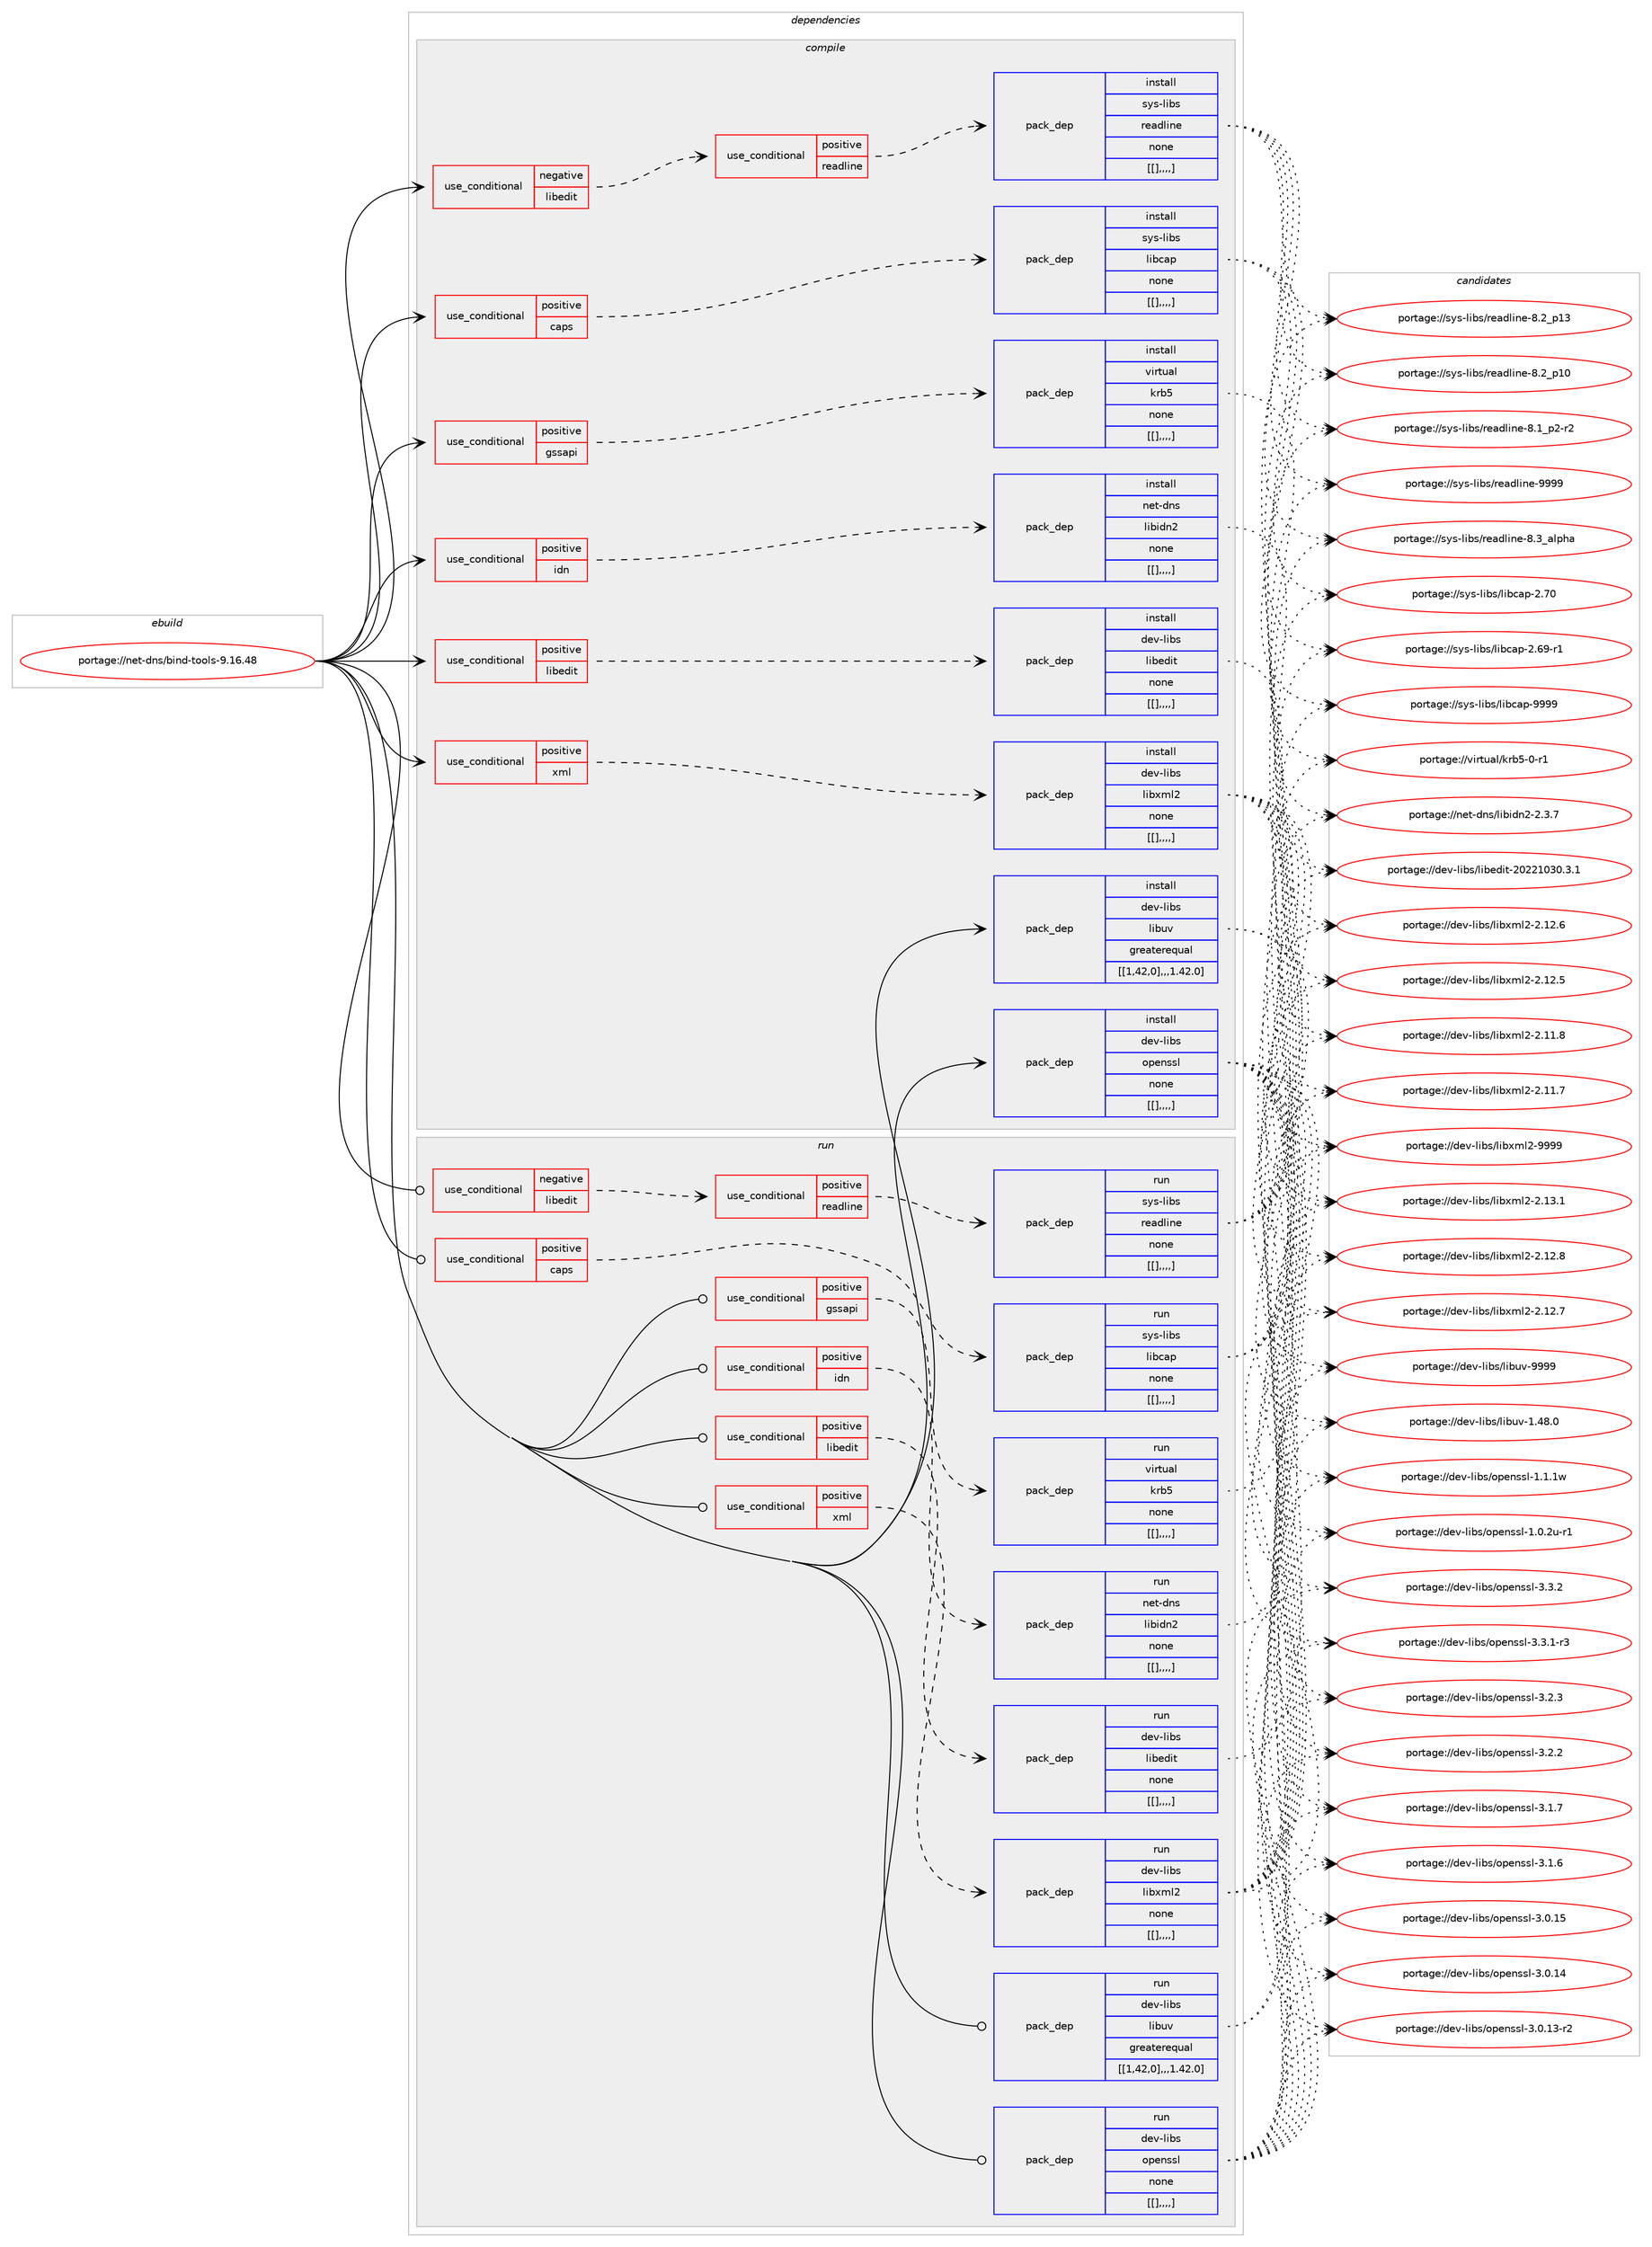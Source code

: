 digraph prolog {

# *************
# Graph options
# *************

newrank=true;
concentrate=true;
compound=true;
graph [rankdir=LR,fontname=Helvetica,fontsize=10,ranksep=1.5];#, ranksep=2.5, nodesep=0.2];
edge  [arrowhead=vee];
node  [fontname=Helvetica,fontsize=10];

# **********
# The ebuild
# **********

subgraph cluster_leftcol {
color=gray;
label=<<i>ebuild</i>>;
id [label="portage://net-dns/bind-tools-9.16.48", color=red, width=4, href="../net-dns/bind-tools-9.16.48.svg"];
}

# ****************
# The dependencies
# ****************

subgraph cluster_midcol {
color=gray;
label=<<i>dependencies</i>>;
subgraph cluster_compile {
fillcolor="#eeeeee";
style=filled;
label=<<i>compile</i>>;
subgraph cond998 {
dependency2409 [label=<<TABLE BORDER="0" CELLBORDER="1" CELLSPACING="0" CELLPADDING="4"><TR><TD ROWSPAN="3" CELLPADDING="10">use_conditional</TD></TR><TR><TD>negative</TD></TR><TR><TD>libedit</TD></TR></TABLE>>, shape=none, color=red];
subgraph cond999 {
dependency2410 [label=<<TABLE BORDER="0" CELLBORDER="1" CELLSPACING="0" CELLPADDING="4"><TR><TD ROWSPAN="3" CELLPADDING="10">use_conditional</TD></TR><TR><TD>positive</TD></TR><TR><TD>readline</TD></TR></TABLE>>, shape=none, color=red];
subgraph pack1410 {
dependency2411 [label=<<TABLE BORDER="0" CELLBORDER="1" CELLSPACING="0" CELLPADDING="4" WIDTH="220"><TR><TD ROWSPAN="6" CELLPADDING="30">pack_dep</TD></TR><TR><TD WIDTH="110">install</TD></TR><TR><TD>sys-libs</TD></TR><TR><TD>readline</TD></TR><TR><TD>none</TD></TR><TR><TD>[[],,,,]</TD></TR></TABLE>>, shape=none, color=blue];
}
dependency2410:e -> dependency2411:w [weight=20,style="dashed",arrowhead="vee"];
}
dependency2409:e -> dependency2410:w [weight=20,style="dashed",arrowhead="vee"];
}
id:e -> dependency2409:w [weight=20,style="solid",arrowhead="vee"];
subgraph cond1000 {
dependency2412 [label=<<TABLE BORDER="0" CELLBORDER="1" CELLSPACING="0" CELLPADDING="4"><TR><TD ROWSPAN="3" CELLPADDING="10">use_conditional</TD></TR><TR><TD>positive</TD></TR><TR><TD>caps</TD></TR></TABLE>>, shape=none, color=red];
subgraph pack1411 {
dependency2413 [label=<<TABLE BORDER="0" CELLBORDER="1" CELLSPACING="0" CELLPADDING="4" WIDTH="220"><TR><TD ROWSPAN="6" CELLPADDING="30">pack_dep</TD></TR><TR><TD WIDTH="110">install</TD></TR><TR><TD>sys-libs</TD></TR><TR><TD>libcap</TD></TR><TR><TD>none</TD></TR><TR><TD>[[],,,,]</TD></TR></TABLE>>, shape=none, color=blue];
}
dependency2412:e -> dependency2413:w [weight=20,style="dashed",arrowhead="vee"];
}
id:e -> dependency2412:w [weight=20,style="solid",arrowhead="vee"];
subgraph cond1001 {
dependency2414 [label=<<TABLE BORDER="0" CELLBORDER="1" CELLSPACING="0" CELLPADDING="4"><TR><TD ROWSPAN="3" CELLPADDING="10">use_conditional</TD></TR><TR><TD>positive</TD></TR><TR><TD>gssapi</TD></TR></TABLE>>, shape=none, color=red];
subgraph pack1412 {
dependency2415 [label=<<TABLE BORDER="0" CELLBORDER="1" CELLSPACING="0" CELLPADDING="4" WIDTH="220"><TR><TD ROWSPAN="6" CELLPADDING="30">pack_dep</TD></TR><TR><TD WIDTH="110">install</TD></TR><TR><TD>virtual</TD></TR><TR><TD>krb5</TD></TR><TR><TD>none</TD></TR><TR><TD>[[],,,,]</TD></TR></TABLE>>, shape=none, color=blue];
}
dependency2414:e -> dependency2415:w [weight=20,style="dashed",arrowhead="vee"];
}
id:e -> dependency2414:w [weight=20,style="solid",arrowhead="vee"];
subgraph cond1002 {
dependency2416 [label=<<TABLE BORDER="0" CELLBORDER="1" CELLSPACING="0" CELLPADDING="4"><TR><TD ROWSPAN="3" CELLPADDING="10">use_conditional</TD></TR><TR><TD>positive</TD></TR><TR><TD>idn</TD></TR></TABLE>>, shape=none, color=red];
subgraph pack1413 {
dependency2417 [label=<<TABLE BORDER="0" CELLBORDER="1" CELLSPACING="0" CELLPADDING="4" WIDTH="220"><TR><TD ROWSPAN="6" CELLPADDING="30">pack_dep</TD></TR><TR><TD WIDTH="110">install</TD></TR><TR><TD>net-dns</TD></TR><TR><TD>libidn2</TD></TR><TR><TD>none</TD></TR><TR><TD>[[],,,,]</TD></TR></TABLE>>, shape=none, color=blue];
}
dependency2416:e -> dependency2417:w [weight=20,style="dashed",arrowhead="vee"];
}
id:e -> dependency2416:w [weight=20,style="solid",arrowhead="vee"];
subgraph cond1003 {
dependency2418 [label=<<TABLE BORDER="0" CELLBORDER="1" CELLSPACING="0" CELLPADDING="4"><TR><TD ROWSPAN="3" CELLPADDING="10">use_conditional</TD></TR><TR><TD>positive</TD></TR><TR><TD>libedit</TD></TR></TABLE>>, shape=none, color=red];
subgraph pack1414 {
dependency2419 [label=<<TABLE BORDER="0" CELLBORDER="1" CELLSPACING="0" CELLPADDING="4" WIDTH="220"><TR><TD ROWSPAN="6" CELLPADDING="30">pack_dep</TD></TR><TR><TD WIDTH="110">install</TD></TR><TR><TD>dev-libs</TD></TR><TR><TD>libedit</TD></TR><TR><TD>none</TD></TR><TR><TD>[[],,,,]</TD></TR></TABLE>>, shape=none, color=blue];
}
dependency2418:e -> dependency2419:w [weight=20,style="dashed",arrowhead="vee"];
}
id:e -> dependency2418:w [weight=20,style="solid",arrowhead="vee"];
subgraph cond1004 {
dependency2420 [label=<<TABLE BORDER="0" CELLBORDER="1" CELLSPACING="0" CELLPADDING="4"><TR><TD ROWSPAN="3" CELLPADDING="10">use_conditional</TD></TR><TR><TD>positive</TD></TR><TR><TD>xml</TD></TR></TABLE>>, shape=none, color=red];
subgraph pack1415 {
dependency2421 [label=<<TABLE BORDER="0" CELLBORDER="1" CELLSPACING="0" CELLPADDING="4" WIDTH="220"><TR><TD ROWSPAN="6" CELLPADDING="30">pack_dep</TD></TR><TR><TD WIDTH="110">install</TD></TR><TR><TD>dev-libs</TD></TR><TR><TD>libxml2</TD></TR><TR><TD>none</TD></TR><TR><TD>[[],,,,]</TD></TR></TABLE>>, shape=none, color=blue];
}
dependency2420:e -> dependency2421:w [weight=20,style="dashed",arrowhead="vee"];
}
id:e -> dependency2420:w [weight=20,style="solid",arrowhead="vee"];
subgraph pack1416 {
dependency2422 [label=<<TABLE BORDER="0" CELLBORDER="1" CELLSPACING="0" CELLPADDING="4" WIDTH="220"><TR><TD ROWSPAN="6" CELLPADDING="30">pack_dep</TD></TR><TR><TD WIDTH="110">install</TD></TR><TR><TD>dev-libs</TD></TR><TR><TD>libuv</TD></TR><TR><TD>greaterequal</TD></TR><TR><TD>[[1,42,0],,,1.42.0]</TD></TR></TABLE>>, shape=none, color=blue];
}
id:e -> dependency2422:w [weight=20,style="solid",arrowhead="vee"];
subgraph pack1417 {
dependency2423 [label=<<TABLE BORDER="0" CELLBORDER="1" CELLSPACING="0" CELLPADDING="4" WIDTH="220"><TR><TD ROWSPAN="6" CELLPADDING="30">pack_dep</TD></TR><TR><TD WIDTH="110">install</TD></TR><TR><TD>dev-libs</TD></TR><TR><TD>openssl</TD></TR><TR><TD>none</TD></TR><TR><TD>[[],,,,]</TD></TR></TABLE>>, shape=none, color=blue];
}
id:e -> dependency2423:w [weight=20,style="solid",arrowhead="vee"];
}
subgraph cluster_compileandrun {
fillcolor="#eeeeee";
style=filled;
label=<<i>compile and run</i>>;
}
subgraph cluster_run {
fillcolor="#eeeeee";
style=filled;
label=<<i>run</i>>;
subgraph cond1005 {
dependency2424 [label=<<TABLE BORDER="0" CELLBORDER="1" CELLSPACING="0" CELLPADDING="4"><TR><TD ROWSPAN="3" CELLPADDING="10">use_conditional</TD></TR><TR><TD>negative</TD></TR><TR><TD>libedit</TD></TR></TABLE>>, shape=none, color=red];
subgraph cond1006 {
dependency2425 [label=<<TABLE BORDER="0" CELLBORDER="1" CELLSPACING="0" CELLPADDING="4"><TR><TD ROWSPAN="3" CELLPADDING="10">use_conditional</TD></TR><TR><TD>positive</TD></TR><TR><TD>readline</TD></TR></TABLE>>, shape=none, color=red];
subgraph pack1418 {
dependency2426 [label=<<TABLE BORDER="0" CELLBORDER="1" CELLSPACING="0" CELLPADDING="4" WIDTH="220"><TR><TD ROWSPAN="6" CELLPADDING="30">pack_dep</TD></TR><TR><TD WIDTH="110">run</TD></TR><TR><TD>sys-libs</TD></TR><TR><TD>readline</TD></TR><TR><TD>none</TD></TR><TR><TD>[[],,,,]</TD></TR></TABLE>>, shape=none, color=blue];
}
dependency2425:e -> dependency2426:w [weight=20,style="dashed",arrowhead="vee"];
}
dependency2424:e -> dependency2425:w [weight=20,style="dashed",arrowhead="vee"];
}
id:e -> dependency2424:w [weight=20,style="solid",arrowhead="odot"];
subgraph cond1007 {
dependency2427 [label=<<TABLE BORDER="0" CELLBORDER="1" CELLSPACING="0" CELLPADDING="4"><TR><TD ROWSPAN="3" CELLPADDING="10">use_conditional</TD></TR><TR><TD>positive</TD></TR><TR><TD>caps</TD></TR></TABLE>>, shape=none, color=red];
subgraph pack1419 {
dependency2428 [label=<<TABLE BORDER="0" CELLBORDER="1" CELLSPACING="0" CELLPADDING="4" WIDTH="220"><TR><TD ROWSPAN="6" CELLPADDING="30">pack_dep</TD></TR><TR><TD WIDTH="110">run</TD></TR><TR><TD>sys-libs</TD></TR><TR><TD>libcap</TD></TR><TR><TD>none</TD></TR><TR><TD>[[],,,,]</TD></TR></TABLE>>, shape=none, color=blue];
}
dependency2427:e -> dependency2428:w [weight=20,style="dashed",arrowhead="vee"];
}
id:e -> dependency2427:w [weight=20,style="solid",arrowhead="odot"];
subgraph cond1008 {
dependency2429 [label=<<TABLE BORDER="0" CELLBORDER="1" CELLSPACING="0" CELLPADDING="4"><TR><TD ROWSPAN="3" CELLPADDING="10">use_conditional</TD></TR><TR><TD>positive</TD></TR><TR><TD>gssapi</TD></TR></TABLE>>, shape=none, color=red];
subgraph pack1420 {
dependency2430 [label=<<TABLE BORDER="0" CELLBORDER="1" CELLSPACING="0" CELLPADDING="4" WIDTH="220"><TR><TD ROWSPAN="6" CELLPADDING="30">pack_dep</TD></TR><TR><TD WIDTH="110">run</TD></TR><TR><TD>virtual</TD></TR><TR><TD>krb5</TD></TR><TR><TD>none</TD></TR><TR><TD>[[],,,,]</TD></TR></TABLE>>, shape=none, color=blue];
}
dependency2429:e -> dependency2430:w [weight=20,style="dashed",arrowhead="vee"];
}
id:e -> dependency2429:w [weight=20,style="solid",arrowhead="odot"];
subgraph cond1009 {
dependency2431 [label=<<TABLE BORDER="0" CELLBORDER="1" CELLSPACING="0" CELLPADDING="4"><TR><TD ROWSPAN="3" CELLPADDING="10">use_conditional</TD></TR><TR><TD>positive</TD></TR><TR><TD>idn</TD></TR></TABLE>>, shape=none, color=red];
subgraph pack1421 {
dependency2432 [label=<<TABLE BORDER="0" CELLBORDER="1" CELLSPACING="0" CELLPADDING="4" WIDTH="220"><TR><TD ROWSPAN="6" CELLPADDING="30">pack_dep</TD></TR><TR><TD WIDTH="110">run</TD></TR><TR><TD>net-dns</TD></TR><TR><TD>libidn2</TD></TR><TR><TD>none</TD></TR><TR><TD>[[],,,,]</TD></TR></TABLE>>, shape=none, color=blue];
}
dependency2431:e -> dependency2432:w [weight=20,style="dashed",arrowhead="vee"];
}
id:e -> dependency2431:w [weight=20,style="solid",arrowhead="odot"];
subgraph cond1010 {
dependency2433 [label=<<TABLE BORDER="0" CELLBORDER="1" CELLSPACING="0" CELLPADDING="4"><TR><TD ROWSPAN="3" CELLPADDING="10">use_conditional</TD></TR><TR><TD>positive</TD></TR><TR><TD>libedit</TD></TR></TABLE>>, shape=none, color=red];
subgraph pack1422 {
dependency2434 [label=<<TABLE BORDER="0" CELLBORDER="1" CELLSPACING="0" CELLPADDING="4" WIDTH="220"><TR><TD ROWSPAN="6" CELLPADDING="30">pack_dep</TD></TR><TR><TD WIDTH="110">run</TD></TR><TR><TD>dev-libs</TD></TR><TR><TD>libedit</TD></TR><TR><TD>none</TD></TR><TR><TD>[[],,,,]</TD></TR></TABLE>>, shape=none, color=blue];
}
dependency2433:e -> dependency2434:w [weight=20,style="dashed",arrowhead="vee"];
}
id:e -> dependency2433:w [weight=20,style="solid",arrowhead="odot"];
subgraph cond1011 {
dependency2435 [label=<<TABLE BORDER="0" CELLBORDER="1" CELLSPACING="0" CELLPADDING="4"><TR><TD ROWSPAN="3" CELLPADDING="10">use_conditional</TD></TR><TR><TD>positive</TD></TR><TR><TD>xml</TD></TR></TABLE>>, shape=none, color=red];
subgraph pack1423 {
dependency2436 [label=<<TABLE BORDER="0" CELLBORDER="1" CELLSPACING="0" CELLPADDING="4" WIDTH="220"><TR><TD ROWSPAN="6" CELLPADDING="30">pack_dep</TD></TR><TR><TD WIDTH="110">run</TD></TR><TR><TD>dev-libs</TD></TR><TR><TD>libxml2</TD></TR><TR><TD>none</TD></TR><TR><TD>[[],,,,]</TD></TR></TABLE>>, shape=none, color=blue];
}
dependency2435:e -> dependency2436:w [weight=20,style="dashed",arrowhead="vee"];
}
id:e -> dependency2435:w [weight=20,style="solid",arrowhead="odot"];
subgraph pack1424 {
dependency2437 [label=<<TABLE BORDER="0" CELLBORDER="1" CELLSPACING="0" CELLPADDING="4" WIDTH="220"><TR><TD ROWSPAN="6" CELLPADDING="30">pack_dep</TD></TR><TR><TD WIDTH="110">run</TD></TR><TR><TD>dev-libs</TD></TR><TR><TD>libuv</TD></TR><TR><TD>greaterequal</TD></TR><TR><TD>[[1,42,0],,,1.42.0]</TD></TR></TABLE>>, shape=none, color=blue];
}
id:e -> dependency2437:w [weight=20,style="solid",arrowhead="odot"];
subgraph pack1425 {
dependency2438 [label=<<TABLE BORDER="0" CELLBORDER="1" CELLSPACING="0" CELLPADDING="4" WIDTH="220"><TR><TD ROWSPAN="6" CELLPADDING="30">pack_dep</TD></TR><TR><TD WIDTH="110">run</TD></TR><TR><TD>dev-libs</TD></TR><TR><TD>openssl</TD></TR><TR><TD>none</TD></TR><TR><TD>[[],,,,]</TD></TR></TABLE>>, shape=none, color=blue];
}
id:e -> dependency2438:w [weight=20,style="solid",arrowhead="odot"];
}
}

# **************
# The candidates
# **************

subgraph cluster_choices {
rank=same;
color=gray;
label=<<i>candidates</i>>;

subgraph choice1410 {
color=black;
nodesep=1;
choice115121115451081059811547114101971001081051101014557575757 [label="portage://sys-libs/readline-9999", color=red, width=4,href="../sys-libs/readline-9999.svg"];
choice1151211154510810598115471141019710010810511010145564651959710811210497 [label="portage://sys-libs/readline-8.3_alpha", color=red, width=4,href="../sys-libs/readline-8.3_alpha.svg"];
choice1151211154510810598115471141019710010810511010145564650951124951 [label="portage://sys-libs/readline-8.2_p13", color=red, width=4,href="../sys-libs/readline-8.2_p13.svg"];
choice1151211154510810598115471141019710010810511010145564650951124948 [label="portage://sys-libs/readline-8.2_p10", color=red, width=4,href="../sys-libs/readline-8.2_p10.svg"];
choice115121115451081059811547114101971001081051101014556464995112504511450 [label="portage://sys-libs/readline-8.1_p2-r2", color=red, width=4,href="../sys-libs/readline-8.1_p2-r2.svg"];
dependency2411:e -> choice115121115451081059811547114101971001081051101014557575757:w [style=dotted,weight="100"];
dependency2411:e -> choice1151211154510810598115471141019710010810511010145564651959710811210497:w [style=dotted,weight="100"];
dependency2411:e -> choice1151211154510810598115471141019710010810511010145564650951124951:w [style=dotted,weight="100"];
dependency2411:e -> choice1151211154510810598115471141019710010810511010145564650951124948:w [style=dotted,weight="100"];
dependency2411:e -> choice115121115451081059811547114101971001081051101014556464995112504511450:w [style=dotted,weight="100"];
}
subgraph choice1411 {
color=black;
nodesep=1;
choice1151211154510810598115471081059899971124557575757 [label="portage://sys-libs/libcap-9999", color=red, width=4,href="../sys-libs/libcap-9999.svg"];
choice1151211154510810598115471081059899971124550465548 [label="portage://sys-libs/libcap-2.70", color=red, width=4,href="../sys-libs/libcap-2.70.svg"];
choice11512111545108105981154710810598999711245504654574511449 [label="portage://sys-libs/libcap-2.69-r1", color=red, width=4,href="../sys-libs/libcap-2.69-r1.svg"];
dependency2413:e -> choice1151211154510810598115471081059899971124557575757:w [style=dotted,weight="100"];
dependency2413:e -> choice1151211154510810598115471081059899971124550465548:w [style=dotted,weight="100"];
dependency2413:e -> choice11512111545108105981154710810598999711245504654574511449:w [style=dotted,weight="100"];
}
subgraph choice1412 {
color=black;
nodesep=1;
choice1181051141161179710847107114985345484511449 [label="portage://virtual/krb5-0-r1", color=red, width=4,href="../virtual/krb5-0-r1.svg"];
dependency2415:e -> choice1181051141161179710847107114985345484511449:w [style=dotted,weight="100"];
}
subgraph choice1413 {
color=black;
nodesep=1;
choice11010111645100110115471081059810510011050455046514655 [label="portage://net-dns/libidn2-2.3.7", color=red, width=4,href="../net-dns/libidn2-2.3.7.svg"];
dependency2417:e -> choice11010111645100110115471081059810510011050455046514655:w [style=dotted,weight="100"];
}
subgraph choice1414 {
color=black;
nodesep=1;
choice1001011184510810598115471081059810110010511645504850504948514846514649 [label="portage://dev-libs/libedit-20221030.3.1", color=red, width=4,href="../dev-libs/libedit-20221030.3.1.svg"];
dependency2419:e -> choice1001011184510810598115471081059810110010511645504850504948514846514649:w [style=dotted,weight="100"];
}
subgraph choice1415 {
color=black;
nodesep=1;
choice10010111845108105981154710810598120109108504557575757 [label="portage://dev-libs/libxml2-9999", color=red, width=4,href="../dev-libs/libxml2-9999.svg"];
choice100101118451081059811547108105981201091085045504649514649 [label="portage://dev-libs/libxml2-2.13.1", color=red, width=4,href="../dev-libs/libxml2-2.13.1.svg"];
choice100101118451081059811547108105981201091085045504649504656 [label="portage://dev-libs/libxml2-2.12.8", color=red, width=4,href="../dev-libs/libxml2-2.12.8.svg"];
choice100101118451081059811547108105981201091085045504649504655 [label="portage://dev-libs/libxml2-2.12.7", color=red, width=4,href="../dev-libs/libxml2-2.12.7.svg"];
choice100101118451081059811547108105981201091085045504649504654 [label="portage://dev-libs/libxml2-2.12.6", color=red, width=4,href="../dev-libs/libxml2-2.12.6.svg"];
choice100101118451081059811547108105981201091085045504649504653 [label="portage://dev-libs/libxml2-2.12.5", color=red, width=4,href="../dev-libs/libxml2-2.12.5.svg"];
choice100101118451081059811547108105981201091085045504649494656 [label="portage://dev-libs/libxml2-2.11.8", color=red, width=4,href="../dev-libs/libxml2-2.11.8.svg"];
choice100101118451081059811547108105981201091085045504649494655 [label="portage://dev-libs/libxml2-2.11.7", color=red, width=4,href="../dev-libs/libxml2-2.11.7.svg"];
dependency2421:e -> choice10010111845108105981154710810598120109108504557575757:w [style=dotted,weight="100"];
dependency2421:e -> choice100101118451081059811547108105981201091085045504649514649:w [style=dotted,weight="100"];
dependency2421:e -> choice100101118451081059811547108105981201091085045504649504656:w [style=dotted,weight="100"];
dependency2421:e -> choice100101118451081059811547108105981201091085045504649504655:w [style=dotted,weight="100"];
dependency2421:e -> choice100101118451081059811547108105981201091085045504649504654:w [style=dotted,weight="100"];
dependency2421:e -> choice100101118451081059811547108105981201091085045504649504653:w [style=dotted,weight="100"];
dependency2421:e -> choice100101118451081059811547108105981201091085045504649494656:w [style=dotted,weight="100"];
dependency2421:e -> choice100101118451081059811547108105981201091085045504649494655:w [style=dotted,weight="100"];
}
subgraph choice1416 {
color=black;
nodesep=1;
choice100101118451081059811547108105981171184557575757 [label="portage://dev-libs/libuv-9999", color=red, width=4,href="../dev-libs/libuv-9999.svg"];
choice1001011184510810598115471081059811711845494652564648 [label="portage://dev-libs/libuv-1.48.0", color=red, width=4,href="../dev-libs/libuv-1.48.0.svg"];
dependency2422:e -> choice100101118451081059811547108105981171184557575757:w [style=dotted,weight="100"];
dependency2422:e -> choice1001011184510810598115471081059811711845494652564648:w [style=dotted,weight="100"];
}
subgraph choice1417 {
color=black;
nodesep=1;
choice100101118451081059811547111112101110115115108455146514650 [label="portage://dev-libs/openssl-3.3.2", color=red, width=4,href="../dev-libs/openssl-3.3.2.svg"];
choice1001011184510810598115471111121011101151151084551465146494511451 [label="portage://dev-libs/openssl-3.3.1-r3", color=red, width=4,href="../dev-libs/openssl-3.3.1-r3.svg"];
choice100101118451081059811547111112101110115115108455146504651 [label="portage://dev-libs/openssl-3.2.3", color=red, width=4,href="../dev-libs/openssl-3.2.3.svg"];
choice100101118451081059811547111112101110115115108455146504650 [label="portage://dev-libs/openssl-3.2.2", color=red, width=4,href="../dev-libs/openssl-3.2.2.svg"];
choice100101118451081059811547111112101110115115108455146494655 [label="portage://dev-libs/openssl-3.1.7", color=red, width=4,href="../dev-libs/openssl-3.1.7.svg"];
choice100101118451081059811547111112101110115115108455146494654 [label="portage://dev-libs/openssl-3.1.6", color=red, width=4,href="../dev-libs/openssl-3.1.6.svg"];
choice10010111845108105981154711111210111011511510845514648464953 [label="portage://dev-libs/openssl-3.0.15", color=red, width=4,href="../dev-libs/openssl-3.0.15.svg"];
choice10010111845108105981154711111210111011511510845514648464952 [label="portage://dev-libs/openssl-3.0.14", color=red, width=4,href="../dev-libs/openssl-3.0.14.svg"];
choice100101118451081059811547111112101110115115108455146484649514511450 [label="portage://dev-libs/openssl-3.0.13-r2", color=red, width=4,href="../dev-libs/openssl-3.0.13-r2.svg"];
choice100101118451081059811547111112101110115115108454946494649119 [label="portage://dev-libs/openssl-1.1.1w", color=red, width=4,href="../dev-libs/openssl-1.1.1w.svg"];
choice1001011184510810598115471111121011101151151084549464846501174511449 [label="portage://dev-libs/openssl-1.0.2u-r1", color=red, width=4,href="../dev-libs/openssl-1.0.2u-r1.svg"];
dependency2423:e -> choice100101118451081059811547111112101110115115108455146514650:w [style=dotted,weight="100"];
dependency2423:e -> choice1001011184510810598115471111121011101151151084551465146494511451:w [style=dotted,weight="100"];
dependency2423:e -> choice100101118451081059811547111112101110115115108455146504651:w [style=dotted,weight="100"];
dependency2423:e -> choice100101118451081059811547111112101110115115108455146504650:w [style=dotted,weight="100"];
dependency2423:e -> choice100101118451081059811547111112101110115115108455146494655:w [style=dotted,weight="100"];
dependency2423:e -> choice100101118451081059811547111112101110115115108455146494654:w [style=dotted,weight="100"];
dependency2423:e -> choice10010111845108105981154711111210111011511510845514648464953:w [style=dotted,weight="100"];
dependency2423:e -> choice10010111845108105981154711111210111011511510845514648464952:w [style=dotted,weight="100"];
dependency2423:e -> choice100101118451081059811547111112101110115115108455146484649514511450:w [style=dotted,weight="100"];
dependency2423:e -> choice100101118451081059811547111112101110115115108454946494649119:w [style=dotted,weight="100"];
dependency2423:e -> choice1001011184510810598115471111121011101151151084549464846501174511449:w [style=dotted,weight="100"];
}
subgraph choice1418 {
color=black;
nodesep=1;
choice115121115451081059811547114101971001081051101014557575757 [label="portage://sys-libs/readline-9999", color=red, width=4,href="../sys-libs/readline-9999.svg"];
choice1151211154510810598115471141019710010810511010145564651959710811210497 [label="portage://sys-libs/readline-8.3_alpha", color=red, width=4,href="../sys-libs/readline-8.3_alpha.svg"];
choice1151211154510810598115471141019710010810511010145564650951124951 [label="portage://sys-libs/readline-8.2_p13", color=red, width=4,href="../sys-libs/readline-8.2_p13.svg"];
choice1151211154510810598115471141019710010810511010145564650951124948 [label="portage://sys-libs/readline-8.2_p10", color=red, width=4,href="../sys-libs/readline-8.2_p10.svg"];
choice115121115451081059811547114101971001081051101014556464995112504511450 [label="portage://sys-libs/readline-8.1_p2-r2", color=red, width=4,href="../sys-libs/readline-8.1_p2-r2.svg"];
dependency2426:e -> choice115121115451081059811547114101971001081051101014557575757:w [style=dotted,weight="100"];
dependency2426:e -> choice1151211154510810598115471141019710010810511010145564651959710811210497:w [style=dotted,weight="100"];
dependency2426:e -> choice1151211154510810598115471141019710010810511010145564650951124951:w [style=dotted,weight="100"];
dependency2426:e -> choice1151211154510810598115471141019710010810511010145564650951124948:w [style=dotted,weight="100"];
dependency2426:e -> choice115121115451081059811547114101971001081051101014556464995112504511450:w [style=dotted,weight="100"];
}
subgraph choice1419 {
color=black;
nodesep=1;
choice1151211154510810598115471081059899971124557575757 [label="portage://sys-libs/libcap-9999", color=red, width=4,href="../sys-libs/libcap-9999.svg"];
choice1151211154510810598115471081059899971124550465548 [label="portage://sys-libs/libcap-2.70", color=red, width=4,href="../sys-libs/libcap-2.70.svg"];
choice11512111545108105981154710810598999711245504654574511449 [label="portage://sys-libs/libcap-2.69-r1", color=red, width=4,href="../sys-libs/libcap-2.69-r1.svg"];
dependency2428:e -> choice1151211154510810598115471081059899971124557575757:w [style=dotted,weight="100"];
dependency2428:e -> choice1151211154510810598115471081059899971124550465548:w [style=dotted,weight="100"];
dependency2428:e -> choice11512111545108105981154710810598999711245504654574511449:w [style=dotted,weight="100"];
}
subgraph choice1420 {
color=black;
nodesep=1;
choice1181051141161179710847107114985345484511449 [label="portage://virtual/krb5-0-r1", color=red, width=4,href="../virtual/krb5-0-r1.svg"];
dependency2430:e -> choice1181051141161179710847107114985345484511449:w [style=dotted,weight="100"];
}
subgraph choice1421 {
color=black;
nodesep=1;
choice11010111645100110115471081059810510011050455046514655 [label="portage://net-dns/libidn2-2.3.7", color=red, width=4,href="../net-dns/libidn2-2.3.7.svg"];
dependency2432:e -> choice11010111645100110115471081059810510011050455046514655:w [style=dotted,weight="100"];
}
subgraph choice1422 {
color=black;
nodesep=1;
choice1001011184510810598115471081059810110010511645504850504948514846514649 [label="portage://dev-libs/libedit-20221030.3.1", color=red, width=4,href="../dev-libs/libedit-20221030.3.1.svg"];
dependency2434:e -> choice1001011184510810598115471081059810110010511645504850504948514846514649:w [style=dotted,weight="100"];
}
subgraph choice1423 {
color=black;
nodesep=1;
choice10010111845108105981154710810598120109108504557575757 [label="portage://dev-libs/libxml2-9999", color=red, width=4,href="../dev-libs/libxml2-9999.svg"];
choice100101118451081059811547108105981201091085045504649514649 [label="portage://dev-libs/libxml2-2.13.1", color=red, width=4,href="../dev-libs/libxml2-2.13.1.svg"];
choice100101118451081059811547108105981201091085045504649504656 [label="portage://dev-libs/libxml2-2.12.8", color=red, width=4,href="../dev-libs/libxml2-2.12.8.svg"];
choice100101118451081059811547108105981201091085045504649504655 [label="portage://dev-libs/libxml2-2.12.7", color=red, width=4,href="../dev-libs/libxml2-2.12.7.svg"];
choice100101118451081059811547108105981201091085045504649504654 [label="portage://dev-libs/libxml2-2.12.6", color=red, width=4,href="../dev-libs/libxml2-2.12.6.svg"];
choice100101118451081059811547108105981201091085045504649504653 [label="portage://dev-libs/libxml2-2.12.5", color=red, width=4,href="../dev-libs/libxml2-2.12.5.svg"];
choice100101118451081059811547108105981201091085045504649494656 [label="portage://dev-libs/libxml2-2.11.8", color=red, width=4,href="../dev-libs/libxml2-2.11.8.svg"];
choice100101118451081059811547108105981201091085045504649494655 [label="portage://dev-libs/libxml2-2.11.7", color=red, width=4,href="../dev-libs/libxml2-2.11.7.svg"];
dependency2436:e -> choice10010111845108105981154710810598120109108504557575757:w [style=dotted,weight="100"];
dependency2436:e -> choice100101118451081059811547108105981201091085045504649514649:w [style=dotted,weight="100"];
dependency2436:e -> choice100101118451081059811547108105981201091085045504649504656:w [style=dotted,weight="100"];
dependency2436:e -> choice100101118451081059811547108105981201091085045504649504655:w [style=dotted,weight="100"];
dependency2436:e -> choice100101118451081059811547108105981201091085045504649504654:w [style=dotted,weight="100"];
dependency2436:e -> choice100101118451081059811547108105981201091085045504649504653:w [style=dotted,weight="100"];
dependency2436:e -> choice100101118451081059811547108105981201091085045504649494656:w [style=dotted,weight="100"];
dependency2436:e -> choice100101118451081059811547108105981201091085045504649494655:w [style=dotted,weight="100"];
}
subgraph choice1424 {
color=black;
nodesep=1;
choice100101118451081059811547108105981171184557575757 [label="portage://dev-libs/libuv-9999", color=red, width=4,href="../dev-libs/libuv-9999.svg"];
choice1001011184510810598115471081059811711845494652564648 [label="portage://dev-libs/libuv-1.48.0", color=red, width=4,href="../dev-libs/libuv-1.48.0.svg"];
dependency2437:e -> choice100101118451081059811547108105981171184557575757:w [style=dotted,weight="100"];
dependency2437:e -> choice1001011184510810598115471081059811711845494652564648:w [style=dotted,weight="100"];
}
subgraph choice1425 {
color=black;
nodesep=1;
choice100101118451081059811547111112101110115115108455146514650 [label="portage://dev-libs/openssl-3.3.2", color=red, width=4,href="../dev-libs/openssl-3.3.2.svg"];
choice1001011184510810598115471111121011101151151084551465146494511451 [label="portage://dev-libs/openssl-3.3.1-r3", color=red, width=4,href="../dev-libs/openssl-3.3.1-r3.svg"];
choice100101118451081059811547111112101110115115108455146504651 [label="portage://dev-libs/openssl-3.2.3", color=red, width=4,href="../dev-libs/openssl-3.2.3.svg"];
choice100101118451081059811547111112101110115115108455146504650 [label="portage://dev-libs/openssl-3.2.2", color=red, width=4,href="../dev-libs/openssl-3.2.2.svg"];
choice100101118451081059811547111112101110115115108455146494655 [label="portage://dev-libs/openssl-3.1.7", color=red, width=4,href="../dev-libs/openssl-3.1.7.svg"];
choice100101118451081059811547111112101110115115108455146494654 [label="portage://dev-libs/openssl-3.1.6", color=red, width=4,href="../dev-libs/openssl-3.1.6.svg"];
choice10010111845108105981154711111210111011511510845514648464953 [label="portage://dev-libs/openssl-3.0.15", color=red, width=4,href="../dev-libs/openssl-3.0.15.svg"];
choice10010111845108105981154711111210111011511510845514648464952 [label="portage://dev-libs/openssl-3.0.14", color=red, width=4,href="../dev-libs/openssl-3.0.14.svg"];
choice100101118451081059811547111112101110115115108455146484649514511450 [label="portage://dev-libs/openssl-3.0.13-r2", color=red, width=4,href="../dev-libs/openssl-3.0.13-r2.svg"];
choice100101118451081059811547111112101110115115108454946494649119 [label="portage://dev-libs/openssl-1.1.1w", color=red, width=4,href="../dev-libs/openssl-1.1.1w.svg"];
choice1001011184510810598115471111121011101151151084549464846501174511449 [label="portage://dev-libs/openssl-1.0.2u-r1", color=red, width=4,href="../dev-libs/openssl-1.0.2u-r1.svg"];
dependency2438:e -> choice100101118451081059811547111112101110115115108455146514650:w [style=dotted,weight="100"];
dependency2438:e -> choice1001011184510810598115471111121011101151151084551465146494511451:w [style=dotted,weight="100"];
dependency2438:e -> choice100101118451081059811547111112101110115115108455146504651:w [style=dotted,weight="100"];
dependency2438:e -> choice100101118451081059811547111112101110115115108455146504650:w [style=dotted,weight="100"];
dependency2438:e -> choice100101118451081059811547111112101110115115108455146494655:w [style=dotted,weight="100"];
dependency2438:e -> choice100101118451081059811547111112101110115115108455146494654:w [style=dotted,weight="100"];
dependency2438:e -> choice10010111845108105981154711111210111011511510845514648464953:w [style=dotted,weight="100"];
dependency2438:e -> choice10010111845108105981154711111210111011511510845514648464952:w [style=dotted,weight="100"];
dependency2438:e -> choice100101118451081059811547111112101110115115108455146484649514511450:w [style=dotted,weight="100"];
dependency2438:e -> choice100101118451081059811547111112101110115115108454946494649119:w [style=dotted,weight="100"];
dependency2438:e -> choice1001011184510810598115471111121011101151151084549464846501174511449:w [style=dotted,weight="100"];
}
}

}
